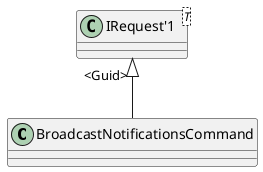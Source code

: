 @startuml
class BroadcastNotificationsCommand {
}
class "IRequest'1"<T> {
}
"IRequest'1" "<Guid>" <|-- BroadcastNotificationsCommand
'BroadcastNotificationsCommand --> "Id" Guid

@enduml
